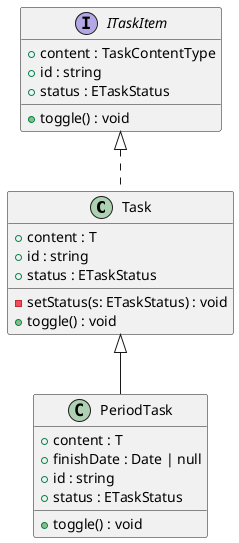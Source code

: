 @startuml
hide empty methods
hide empty fields
class "Task" {
    +content : T
    +id : string
    +status : ETaskStatus
    -setStatus(s: ETaskStatus) : void
    +toggle() : void
}
interface "ITaskItem" {
    +content : TaskContentType
    +id : string
    +status : ETaskStatus
    +toggle() : void
}
"ITaskItem" <|.. "Task"
class "PeriodTask" {
    +content : T
    +finishDate : Date | null
    +id : string
    +status : ETaskStatus
    +toggle() : void
}
"Task" <|-- "PeriodTask"
@enduml